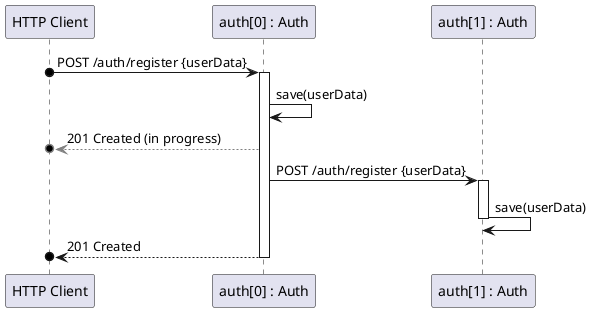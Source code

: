 @startuml
' Definindo os participantes
participant "HTTP Client" as client
participant "auth[0] : Auth" as auth0
participant "auth[1] : Auth" as auth1

' O cliente faz uma requisição para registrar um novo usuário
client o-> auth0: POST /auth/register {userData}
activate auth0

' Auth0 salva os dados do usuário
auth0 -> auth0: save(userData)

' Responder ao cliente que o registro foi recebido, mas ainda não replicado
auth0 -[#gray,dashed]->o client: 201 Created (in progress)

' Replicando dados para a outra instância (espelhamento)
auth0 -> auth1: POST /auth/register {userData}
activate auth1
auth1 -> auth1: save(userData)
deactivate auth1

' Responder ao cliente com sucesso final após a replicação
auth0 -->o client: 201 Created
deactivate auth0

@enduml
